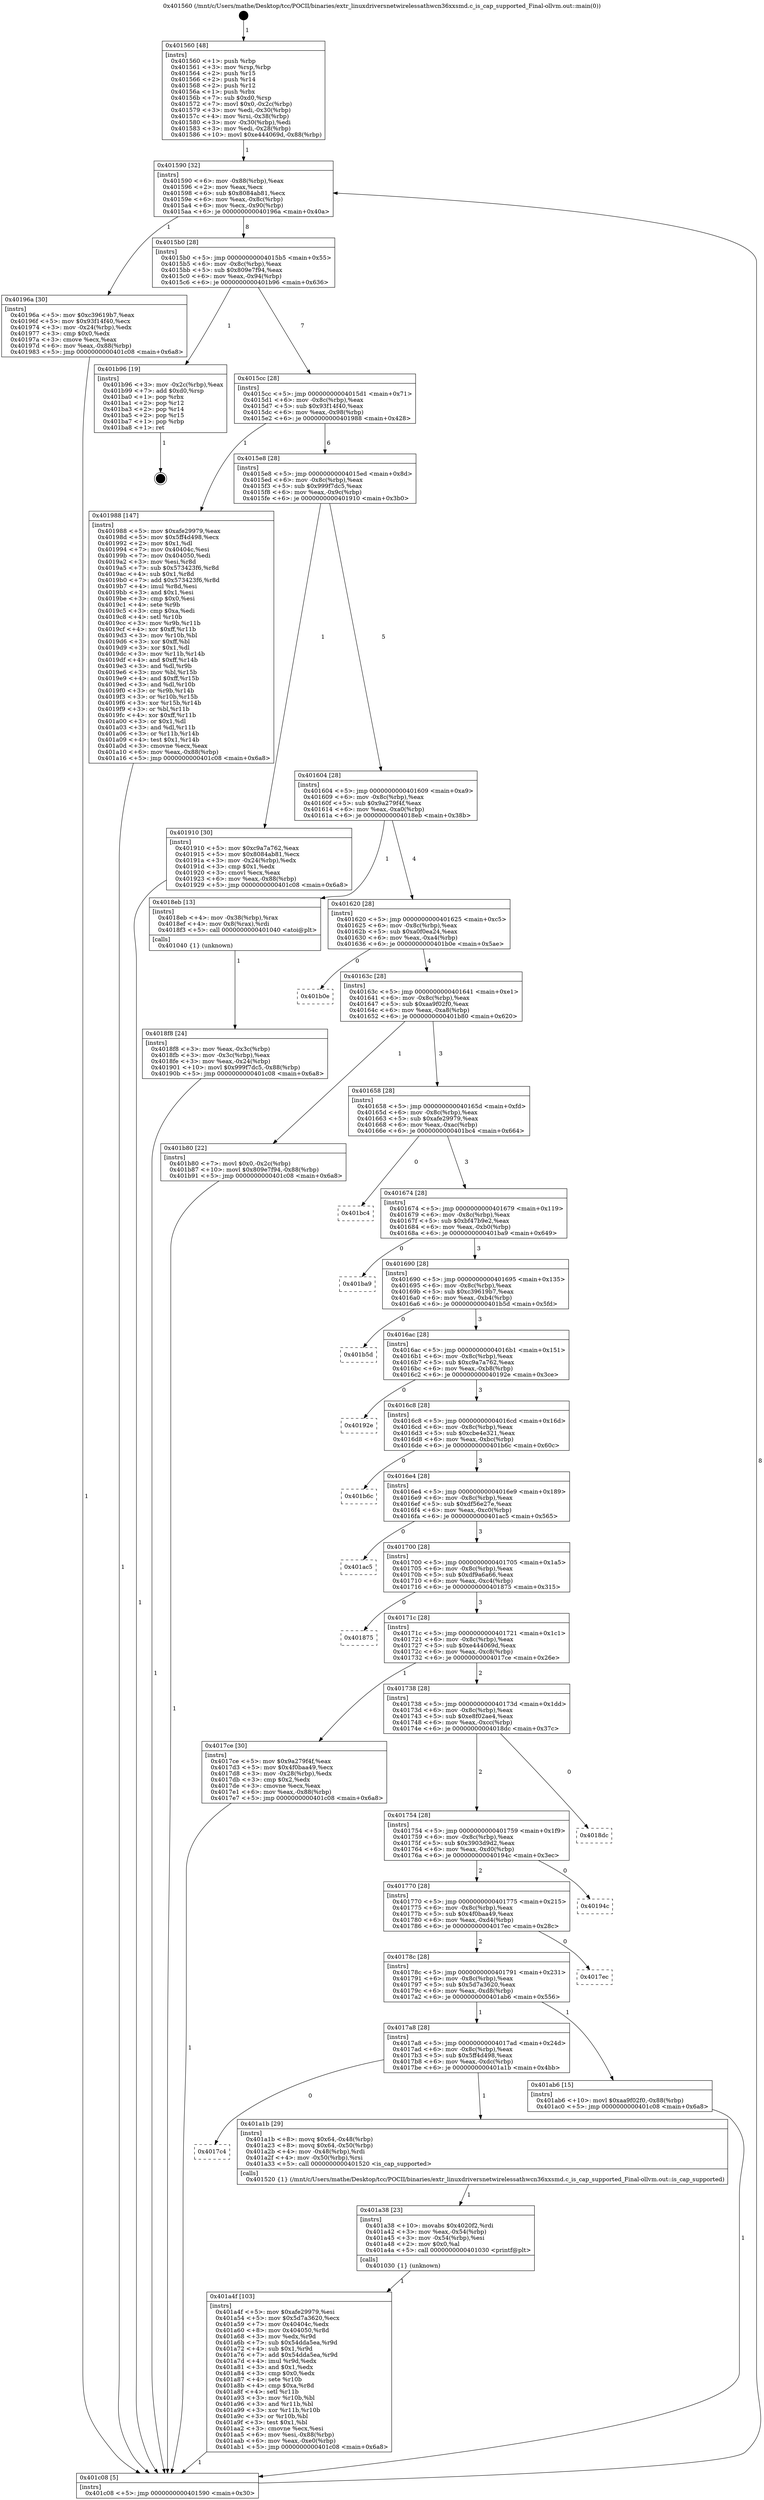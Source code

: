 digraph "0x401560" {
  label = "0x401560 (/mnt/c/Users/mathe/Desktop/tcc/POCII/binaries/extr_linuxdriversnetwirelessathwcn36xxsmd.c_is_cap_supported_Final-ollvm.out::main(0))"
  labelloc = "t"
  node[shape=record]

  Entry [label="",width=0.3,height=0.3,shape=circle,fillcolor=black,style=filled]
  "0x401590" [label="{
     0x401590 [32]\l
     | [instrs]\l
     &nbsp;&nbsp;0x401590 \<+6\>: mov -0x88(%rbp),%eax\l
     &nbsp;&nbsp;0x401596 \<+2\>: mov %eax,%ecx\l
     &nbsp;&nbsp;0x401598 \<+6\>: sub $0x8084ab81,%ecx\l
     &nbsp;&nbsp;0x40159e \<+6\>: mov %eax,-0x8c(%rbp)\l
     &nbsp;&nbsp;0x4015a4 \<+6\>: mov %ecx,-0x90(%rbp)\l
     &nbsp;&nbsp;0x4015aa \<+6\>: je 000000000040196a \<main+0x40a\>\l
  }"]
  "0x40196a" [label="{
     0x40196a [30]\l
     | [instrs]\l
     &nbsp;&nbsp;0x40196a \<+5\>: mov $0xc39619b7,%eax\l
     &nbsp;&nbsp;0x40196f \<+5\>: mov $0x93f14f40,%ecx\l
     &nbsp;&nbsp;0x401974 \<+3\>: mov -0x24(%rbp),%edx\l
     &nbsp;&nbsp;0x401977 \<+3\>: cmp $0x0,%edx\l
     &nbsp;&nbsp;0x40197a \<+3\>: cmove %ecx,%eax\l
     &nbsp;&nbsp;0x40197d \<+6\>: mov %eax,-0x88(%rbp)\l
     &nbsp;&nbsp;0x401983 \<+5\>: jmp 0000000000401c08 \<main+0x6a8\>\l
  }"]
  "0x4015b0" [label="{
     0x4015b0 [28]\l
     | [instrs]\l
     &nbsp;&nbsp;0x4015b0 \<+5\>: jmp 00000000004015b5 \<main+0x55\>\l
     &nbsp;&nbsp;0x4015b5 \<+6\>: mov -0x8c(%rbp),%eax\l
     &nbsp;&nbsp;0x4015bb \<+5\>: sub $0x809e7f94,%eax\l
     &nbsp;&nbsp;0x4015c0 \<+6\>: mov %eax,-0x94(%rbp)\l
     &nbsp;&nbsp;0x4015c6 \<+6\>: je 0000000000401b96 \<main+0x636\>\l
  }"]
  Exit [label="",width=0.3,height=0.3,shape=circle,fillcolor=black,style=filled,peripheries=2]
  "0x401b96" [label="{
     0x401b96 [19]\l
     | [instrs]\l
     &nbsp;&nbsp;0x401b96 \<+3\>: mov -0x2c(%rbp),%eax\l
     &nbsp;&nbsp;0x401b99 \<+7\>: add $0xd0,%rsp\l
     &nbsp;&nbsp;0x401ba0 \<+1\>: pop %rbx\l
     &nbsp;&nbsp;0x401ba1 \<+2\>: pop %r12\l
     &nbsp;&nbsp;0x401ba3 \<+2\>: pop %r14\l
     &nbsp;&nbsp;0x401ba5 \<+2\>: pop %r15\l
     &nbsp;&nbsp;0x401ba7 \<+1\>: pop %rbp\l
     &nbsp;&nbsp;0x401ba8 \<+1\>: ret\l
  }"]
  "0x4015cc" [label="{
     0x4015cc [28]\l
     | [instrs]\l
     &nbsp;&nbsp;0x4015cc \<+5\>: jmp 00000000004015d1 \<main+0x71\>\l
     &nbsp;&nbsp;0x4015d1 \<+6\>: mov -0x8c(%rbp),%eax\l
     &nbsp;&nbsp;0x4015d7 \<+5\>: sub $0x93f14f40,%eax\l
     &nbsp;&nbsp;0x4015dc \<+6\>: mov %eax,-0x98(%rbp)\l
     &nbsp;&nbsp;0x4015e2 \<+6\>: je 0000000000401988 \<main+0x428\>\l
  }"]
  "0x401a4f" [label="{
     0x401a4f [103]\l
     | [instrs]\l
     &nbsp;&nbsp;0x401a4f \<+5\>: mov $0xafe29979,%esi\l
     &nbsp;&nbsp;0x401a54 \<+5\>: mov $0x5d7a3620,%ecx\l
     &nbsp;&nbsp;0x401a59 \<+7\>: mov 0x40404c,%edx\l
     &nbsp;&nbsp;0x401a60 \<+8\>: mov 0x404050,%r8d\l
     &nbsp;&nbsp;0x401a68 \<+3\>: mov %edx,%r9d\l
     &nbsp;&nbsp;0x401a6b \<+7\>: sub $0x54dda5ea,%r9d\l
     &nbsp;&nbsp;0x401a72 \<+4\>: sub $0x1,%r9d\l
     &nbsp;&nbsp;0x401a76 \<+7\>: add $0x54dda5ea,%r9d\l
     &nbsp;&nbsp;0x401a7d \<+4\>: imul %r9d,%edx\l
     &nbsp;&nbsp;0x401a81 \<+3\>: and $0x1,%edx\l
     &nbsp;&nbsp;0x401a84 \<+3\>: cmp $0x0,%edx\l
     &nbsp;&nbsp;0x401a87 \<+4\>: sete %r10b\l
     &nbsp;&nbsp;0x401a8b \<+4\>: cmp $0xa,%r8d\l
     &nbsp;&nbsp;0x401a8f \<+4\>: setl %r11b\l
     &nbsp;&nbsp;0x401a93 \<+3\>: mov %r10b,%bl\l
     &nbsp;&nbsp;0x401a96 \<+3\>: and %r11b,%bl\l
     &nbsp;&nbsp;0x401a99 \<+3\>: xor %r11b,%r10b\l
     &nbsp;&nbsp;0x401a9c \<+3\>: or %r10b,%bl\l
     &nbsp;&nbsp;0x401a9f \<+3\>: test $0x1,%bl\l
     &nbsp;&nbsp;0x401aa2 \<+3\>: cmovne %ecx,%esi\l
     &nbsp;&nbsp;0x401aa5 \<+6\>: mov %esi,-0x88(%rbp)\l
     &nbsp;&nbsp;0x401aab \<+6\>: mov %eax,-0xe0(%rbp)\l
     &nbsp;&nbsp;0x401ab1 \<+5\>: jmp 0000000000401c08 \<main+0x6a8\>\l
  }"]
  "0x401988" [label="{
     0x401988 [147]\l
     | [instrs]\l
     &nbsp;&nbsp;0x401988 \<+5\>: mov $0xafe29979,%eax\l
     &nbsp;&nbsp;0x40198d \<+5\>: mov $0x5ff4d498,%ecx\l
     &nbsp;&nbsp;0x401992 \<+2\>: mov $0x1,%dl\l
     &nbsp;&nbsp;0x401994 \<+7\>: mov 0x40404c,%esi\l
     &nbsp;&nbsp;0x40199b \<+7\>: mov 0x404050,%edi\l
     &nbsp;&nbsp;0x4019a2 \<+3\>: mov %esi,%r8d\l
     &nbsp;&nbsp;0x4019a5 \<+7\>: sub $0x573423f6,%r8d\l
     &nbsp;&nbsp;0x4019ac \<+4\>: sub $0x1,%r8d\l
     &nbsp;&nbsp;0x4019b0 \<+7\>: add $0x573423f6,%r8d\l
     &nbsp;&nbsp;0x4019b7 \<+4\>: imul %r8d,%esi\l
     &nbsp;&nbsp;0x4019bb \<+3\>: and $0x1,%esi\l
     &nbsp;&nbsp;0x4019be \<+3\>: cmp $0x0,%esi\l
     &nbsp;&nbsp;0x4019c1 \<+4\>: sete %r9b\l
     &nbsp;&nbsp;0x4019c5 \<+3\>: cmp $0xa,%edi\l
     &nbsp;&nbsp;0x4019c8 \<+4\>: setl %r10b\l
     &nbsp;&nbsp;0x4019cc \<+3\>: mov %r9b,%r11b\l
     &nbsp;&nbsp;0x4019cf \<+4\>: xor $0xff,%r11b\l
     &nbsp;&nbsp;0x4019d3 \<+3\>: mov %r10b,%bl\l
     &nbsp;&nbsp;0x4019d6 \<+3\>: xor $0xff,%bl\l
     &nbsp;&nbsp;0x4019d9 \<+3\>: xor $0x1,%dl\l
     &nbsp;&nbsp;0x4019dc \<+3\>: mov %r11b,%r14b\l
     &nbsp;&nbsp;0x4019df \<+4\>: and $0xff,%r14b\l
     &nbsp;&nbsp;0x4019e3 \<+3\>: and %dl,%r9b\l
     &nbsp;&nbsp;0x4019e6 \<+3\>: mov %bl,%r15b\l
     &nbsp;&nbsp;0x4019e9 \<+4\>: and $0xff,%r15b\l
     &nbsp;&nbsp;0x4019ed \<+3\>: and %dl,%r10b\l
     &nbsp;&nbsp;0x4019f0 \<+3\>: or %r9b,%r14b\l
     &nbsp;&nbsp;0x4019f3 \<+3\>: or %r10b,%r15b\l
     &nbsp;&nbsp;0x4019f6 \<+3\>: xor %r15b,%r14b\l
     &nbsp;&nbsp;0x4019f9 \<+3\>: or %bl,%r11b\l
     &nbsp;&nbsp;0x4019fc \<+4\>: xor $0xff,%r11b\l
     &nbsp;&nbsp;0x401a00 \<+3\>: or $0x1,%dl\l
     &nbsp;&nbsp;0x401a03 \<+3\>: and %dl,%r11b\l
     &nbsp;&nbsp;0x401a06 \<+3\>: or %r11b,%r14b\l
     &nbsp;&nbsp;0x401a09 \<+4\>: test $0x1,%r14b\l
     &nbsp;&nbsp;0x401a0d \<+3\>: cmovne %ecx,%eax\l
     &nbsp;&nbsp;0x401a10 \<+6\>: mov %eax,-0x88(%rbp)\l
     &nbsp;&nbsp;0x401a16 \<+5\>: jmp 0000000000401c08 \<main+0x6a8\>\l
  }"]
  "0x4015e8" [label="{
     0x4015e8 [28]\l
     | [instrs]\l
     &nbsp;&nbsp;0x4015e8 \<+5\>: jmp 00000000004015ed \<main+0x8d\>\l
     &nbsp;&nbsp;0x4015ed \<+6\>: mov -0x8c(%rbp),%eax\l
     &nbsp;&nbsp;0x4015f3 \<+5\>: sub $0x999f7dc5,%eax\l
     &nbsp;&nbsp;0x4015f8 \<+6\>: mov %eax,-0x9c(%rbp)\l
     &nbsp;&nbsp;0x4015fe \<+6\>: je 0000000000401910 \<main+0x3b0\>\l
  }"]
  "0x401a38" [label="{
     0x401a38 [23]\l
     | [instrs]\l
     &nbsp;&nbsp;0x401a38 \<+10\>: movabs $0x4020f2,%rdi\l
     &nbsp;&nbsp;0x401a42 \<+3\>: mov %eax,-0x54(%rbp)\l
     &nbsp;&nbsp;0x401a45 \<+3\>: mov -0x54(%rbp),%esi\l
     &nbsp;&nbsp;0x401a48 \<+2\>: mov $0x0,%al\l
     &nbsp;&nbsp;0x401a4a \<+5\>: call 0000000000401030 \<printf@plt\>\l
     | [calls]\l
     &nbsp;&nbsp;0x401030 \{1\} (unknown)\l
  }"]
  "0x401910" [label="{
     0x401910 [30]\l
     | [instrs]\l
     &nbsp;&nbsp;0x401910 \<+5\>: mov $0xc9a7a762,%eax\l
     &nbsp;&nbsp;0x401915 \<+5\>: mov $0x8084ab81,%ecx\l
     &nbsp;&nbsp;0x40191a \<+3\>: mov -0x24(%rbp),%edx\l
     &nbsp;&nbsp;0x40191d \<+3\>: cmp $0x1,%edx\l
     &nbsp;&nbsp;0x401920 \<+3\>: cmovl %ecx,%eax\l
     &nbsp;&nbsp;0x401923 \<+6\>: mov %eax,-0x88(%rbp)\l
     &nbsp;&nbsp;0x401929 \<+5\>: jmp 0000000000401c08 \<main+0x6a8\>\l
  }"]
  "0x401604" [label="{
     0x401604 [28]\l
     | [instrs]\l
     &nbsp;&nbsp;0x401604 \<+5\>: jmp 0000000000401609 \<main+0xa9\>\l
     &nbsp;&nbsp;0x401609 \<+6\>: mov -0x8c(%rbp),%eax\l
     &nbsp;&nbsp;0x40160f \<+5\>: sub $0x9a279f4f,%eax\l
     &nbsp;&nbsp;0x401614 \<+6\>: mov %eax,-0xa0(%rbp)\l
     &nbsp;&nbsp;0x40161a \<+6\>: je 00000000004018eb \<main+0x38b\>\l
  }"]
  "0x4017c4" [label="{
     0x4017c4\l
  }", style=dashed]
  "0x4018eb" [label="{
     0x4018eb [13]\l
     | [instrs]\l
     &nbsp;&nbsp;0x4018eb \<+4\>: mov -0x38(%rbp),%rax\l
     &nbsp;&nbsp;0x4018ef \<+4\>: mov 0x8(%rax),%rdi\l
     &nbsp;&nbsp;0x4018f3 \<+5\>: call 0000000000401040 \<atoi@plt\>\l
     | [calls]\l
     &nbsp;&nbsp;0x401040 \{1\} (unknown)\l
  }"]
  "0x401620" [label="{
     0x401620 [28]\l
     | [instrs]\l
     &nbsp;&nbsp;0x401620 \<+5\>: jmp 0000000000401625 \<main+0xc5\>\l
     &nbsp;&nbsp;0x401625 \<+6\>: mov -0x8c(%rbp),%eax\l
     &nbsp;&nbsp;0x40162b \<+5\>: sub $0xa0f0ea24,%eax\l
     &nbsp;&nbsp;0x401630 \<+6\>: mov %eax,-0xa4(%rbp)\l
     &nbsp;&nbsp;0x401636 \<+6\>: je 0000000000401b0e \<main+0x5ae\>\l
  }"]
  "0x401a1b" [label="{
     0x401a1b [29]\l
     | [instrs]\l
     &nbsp;&nbsp;0x401a1b \<+8\>: movq $0x64,-0x48(%rbp)\l
     &nbsp;&nbsp;0x401a23 \<+8\>: movq $0x64,-0x50(%rbp)\l
     &nbsp;&nbsp;0x401a2b \<+4\>: mov -0x48(%rbp),%rdi\l
     &nbsp;&nbsp;0x401a2f \<+4\>: mov -0x50(%rbp),%rsi\l
     &nbsp;&nbsp;0x401a33 \<+5\>: call 0000000000401520 \<is_cap_supported\>\l
     | [calls]\l
     &nbsp;&nbsp;0x401520 \{1\} (/mnt/c/Users/mathe/Desktop/tcc/POCII/binaries/extr_linuxdriversnetwirelessathwcn36xxsmd.c_is_cap_supported_Final-ollvm.out::is_cap_supported)\l
  }"]
  "0x401b0e" [label="{
     0x401b0e\l
  }", style=dashed]
  "0x40163c" [label="{
     0x40163c [28]\l
     | [instrs]\l
     &nbsp;&nbsp;0x40163c \<+5\>: jmp 0000000000401641 \<main+0xe1\>\l
     &nbsp;&nbsp;0x401641 \<+6\>: mov -0x8c(%rbp),%eax\l
     &nbsp;&nbsp;0x401647 \<+5\>: sub $0xaa9f02f0,%eax\l
     &nbsp;&nbsp;0x40164c \<+6\>: mov %eax,-0xa8(%rbp)\l
     &nbsp;&nbsp;0x401652 \<+6\>: je 0000000000401b80 \<main+0x620\>\l
  }"]
  "0x4017a8" [label="{
     0x4017a8 [28]\l
     | [instrs]\l
     &nbsp;&nbsp;0x4017a8 \<+5\>: jmp 00000000004017ad \<main+0x24d\>\l
     &nbsp;&nbsp;0x4017ad \<+6\>: mov -0x8c(%rbp),%eax\l
     &nbsp;&nbsp;0x4017b3 \<+5\>: sub $0x5ff4d498,%eax\l
     &nbsp;&nbsp;0x4017b8 \<+6\>: mov %eax,-0xdc(%rbp)\l
     &nbsp;&nbsp;0x4017be \<+6\>: je 0000000000401a1b \<main+0x4bb\>\l
  }"]
  "0x401b80" [label="{
     0x401b80 [22]\l
     | [instrs]\l
     &nbsp;&nbsp;0x401b80 \<+7\>: movl $0x0,-0x2c(%rbp)\l
     &nbsp;&nbsp;0x401b87 \<+10\>: movl $0x809e7f94,-0x88(%rbp)\l
     &nbsp;&nbsp;0x401b91 \<+5\>: jmp 0000000000401c08 \<main+0x6a8\>\l
  }"]
  "0x401658" [label="{
     0x401658 [28]\l
     | [instrs]\l
     &nbsp;&nbsp;0x401658 \<+5\>: jmp 000000000040165d \<main+0xfd\>\l
     &nbsp;&nbsp;0x40165d \<+6\>: mov -0x8c(%rbp),%eax\l
     &nbsp;&nbsp;0x401663 \<+5\>: sub $0xafe29979,%eax\l
     &nbsp;&nbsp;0x401668 \<+6\>: mov %eax,-0xac(%rbp)\l
     &nbsp;&nbsp;0x40166e \<+6\>: je 0000000000401bc4 \<main+0x664\>\l
  }"]
  "0x401ab6" [label="{
     0x401ab6 [15]\l
     | [instrs]\l
     &nbsp;&nbsp;0x401ab6 \<+10\>: movl $0xaa9f02f0,-0x88(%rbp)\l
     &nbsp;&nbsp;0x401ac0 \<+5\>: jmp 0000000000401c08 \<main+0x6a8\>\l
  }"]
  "0x401bc4" [label="{
     0x401bc4\l
  }", style=dashed]
  "0x401674" [label="{
     0x401674 [28]\l
     | [instrs]\l
     &nbsp;&nbsp;0x401674 \<+5\>: jmp 0000000000401679 \<main+0x119\>\l
     &nbsp;&nbsp;0x401679 \<+6\>: mov -0x8c(%rbp),%eax\l
     &nbsp;&nbsp;0x40167f \<+5\>: sub $0xbf47b9e2,%eax\l
     &nbsp;&nbsp;0x401684 \<+6\>: mov %eax,-0xb0(%rbp)\l
     &nbsp;&nbsp;0x40168a \<+6\>: je 0000000000401ba9 \<main+0x649\>\l
  }"]
  "0x40178c" [label="{
     0x40178c [28]\l
     | [instrs]\l
     &nbsp;&nbsp;0x40178c \<+5\>: jmp 0000000000401791 \<main+0x231\>\l
     &nbsp;&nbsp;0x401791 \<+6\>: mov -0x8c(%rbp),%eax\l
     &nbsp;&nbsp;0x401797 \<+5\>: sub $0x5d7a3620,%eax\l
     &nbsp;&nbsp;0x40179c \<+6\>: mov %eax,-0xd8(%rbp)\l
     &nbsp;&nbsp;0x4017a2 \<+6\>: je 0000000000401ab6 \<main+0x556\>\l
  }"]
  "0x401ba9" [label="{
     0x401ba9\l
  }", style=dashed]
  "0x401690" [label="{
     0x401690 [28]\l
     | [instrs]\l
     &nbsp;&nbsp;0x401690 \<+5\>: jmp 0000000000401695 \<main+0x135\>\l
     &nbsp;&nbsp;0x401695 \<+6\>: mov -0x8c(%rbp),%eax\l
     &nbsp;&nbsp;0x40169b \<+5\>: sub $0xc39619b7,%eax\l
     &nbsp;&nbsp;0x4016a0 \<+6\>: mov %eax,-0xb4(%rbp)\l
     &nbsp;&nbsp;0x4016a6 \<+6\>: je 0000000000401b5d \<main+0x5fd\>\l
  }"]
  "0x4017ec" [label="{
     0x4017ec\l
  }", style=dashed]
  "0x401b5d" [label="{
     0x401b5d\l
  }", style=dashed]
  "0x4016ac" [label="{
     0x4016ac [28]\l
     | [instrs]\l
     &nbsp;&nbsp;0x4016ac \<+5\>: jmp 00000000004016b1 \<main+0x151\>\l
     &nbsp;&nbsp;0x4016b1 \<+6\>: mov -0x8c(%rbp),%eax\l
     &nbsp;&nbsp;0x4016b7 \<+5\>: sub $0xc9a7a762,%eax\l
     &nbsp;&nbsp;0x4016bc \<+6\>: mov %eax,-0xb8(%rbp)\l
     &nbsp;&nbsp;0x4016c2 \<+6\>: je 000000000040192e \<main+0x3ce\>\l
  }"]
  "0x401770" [label="{
     0x401770 [28]\l
     | [instrs]\l
     &nbsp;&nbsp;0x401770 \<+5\>: jmp 0000000000401775 \<main+0x215\>\l
     &nbsp;&nbsp;0x401775 \<+6\>: mov -0x8c(%rbp),%eax\l
     &nbsp;&nbsp;0x40177b \<+5\>: sub $0x4f0baa49,%eax\l
     &nbsp;&nbsp;0x401780 \<+6\>: mov %eax,-0xd4(%rbp)\l
     &nbsp;&nbsp;0x401786 \<+6\>: je 00000000004017ec \<main+0x28c\>\l
  }"]
  "0x40192e" [label="{
     0x40192e\l
  }", style=dashed]
  "0x4016c8" [label="{
     0x4016c8 [28]\l
     | [instrs]\l
     &nbsp;&nbsp;0x4016c8 \<+5\>: jmp 00000000004016cd \<main+0x16d\>\l
     &nbsp;&nbsp;0x4016cd \<+6\>: mov -0x8c(%rbp),%eax\l
     &nbsp;&nbsp;0x4016d3 \<+5\>: sub $0xcbe4e321,%eax\l
     &nbsp;&nbsp;0x4016d8 \<+6\>: mov %eax,-0xbc(%rbp)\l
     &nbsp;&nbsp;0x4016de \<+6\>: je 0000000000401b6c \<main+0x60c\>\l
  }"]
  "0x40194c" [label="{
     0x40194c\l
  }", style=dashed]
  "0x401b6c" [label="{
     0x401b6c\l
  }", style=dashed]
  "0x4016e4" [label="{
     0x4016e4 [28]\l
     | [instrs]\l
     &nbsp;&nbsp;0x4016e4 \<+5\>: jmp 00000000004016e9 \<main+0x189\>\l
     &nbsp;&nbsp;0x4016e9 \<+6\>: mov -0x8c(%rbp),%eax\l
     &nbsp;&nbsp;0x4016ef \<+5\>: sub $0xdf56e27e,%eax\l
     &nbsp;&nbsp;0x4016f4 \<+6\>: mov %eax,-0xc0(%rbp)\l
     &nbsp;&nbsp;0x4016fa \<+6\>: je 0000000000401ac5 \<main+0x565\>\l
  }"]
  "0x401754" [label="{
     0x401754 [28]\l
     | [instrs]\l
     &nbsp;&nbsp;0x401754 \<+5\>: jmp 0000000000401759 \<main+0x1f9\>\l
     &nbsp;&nbsp;0x401759 \<+6\>: mov -0x8c(%rbp),%eax\l
     &nbsp;&nbsp;0x40175f \<+5\>: sub $0x3903d9d2,%eax\l
     &nbsp;&nbsp;0x401764 \<+6\>: mov %eax,-0xd0(%rbp)\l
     &nbsp;&nbsp;0x40176a \<+6\>: je 000000000040194c \<main+0x3ec\>\l
  }"]
  "0x401ac5" [label="{
     0x401ac5\l
  }", style=dashed]
  "0x401700" [label="{
     0x401700 [28]\l
     | [instrs]\l
     &nbsp;&nbsp;0x401700 \<+5\>: jmp 0000000000401705 \<main+0x1a5\>\l
     &nbsp;&nbsp;0x401705 \<+6\>: mov -0x8c(%rbp),%eax\l
     &nbsp;&nbsp;0x40170b \<+5\>: sub $0xdf9a6a66,%eax\l
     &nbsp;&nbsp;0x401710 \<+6\>: mov %eax,-0xc4(%rbp)\l
     &nbsp;&nbsp;0x401716 \<+6\>: je 0000000000401875 \<main+0x315\>\l
  }"]
  "0x4018dc" [label="{
     0x4018dc\l
  }", style=dashed]
  "0x401875" [label="{
     0x401875\l
  }", style=dashed]
  "0x40171c" [label="{
     0x40171c [28]\l
     | [instrs]\l
     &nbsp;&nbsp;0x40171c \<+5\>: jmp 0000000000401721 \<main+0x1c1\>\l
     &nbsp;&nbsp;0x401721 \<+6\>: mov -0x8c(%rbp),%eax\l
     &nbsp;&nbsp;0x401727 \<+5\>: sub $0xe444069d,%eax\l
     &nbsp;&nbsp;0x40172c \<+6\>: mov %eax,-0xc8(%rbp)\l
     &nbsp;&nbsp;0x401732 \<+6\>: je 00000000004017ce \<main+0x26e\>\l
  }"]
  "0x4018f8" [label="{
     0x4018f8 [24]\l
     | [instrs]\l
     &nbsp;&nbsp;0x4018f8 \<+3\>: mov %eax,-0x3c(%rbp)\l
     &nbsp;&nbsp;0x4018fb \<+3\>: mov -0x3c(%rbp),%eax\l
     &nbsp;&nbsp;0x4018fe \<+3\>: mov %eax,-0x24(%rbp)\l
     &nbsp;&nbsp;0x401901 \<+10\>: movl $0x999f7dc5,-0x88(%rbp)\l
     &nbsp;&nbsp;0x40190b \<+5\>: jmp 0000000000401c08 \<main+0x6a8\>\l
  }"]
  "0x4017ce" [label="{
     0x4017ce [30]\l
     | [instrs]\l
     &nbsp;&nbsp;0x4017ce \<+5\>: mov $0x9a279f4f,%eax\l
     &nbsp;&nbsp;0x4017d3 \<+5\>: mov $0x4f0baa49,%ecx\l
     &nbsp;&nbsp;0x4017d8 \<+3\>: mov -0x28(%rbp),%edx\l
     &nbsp;&nbsp;0x4017db \<+3\>: cmp $0x2,%edx\l
     &nbsp;&nbsp;0x4017de \<+3\>: cmovne %ecx,%eax\l
     &nbsp;&nbsp;0x4017e1 \<+6\>: mov %eax,-0x88(%rbp)\l
     &nbsp;&nbsp;0x4017e7 \<+5\>: jmp 0000000000401c08 \<main+0x6a8\>\l
  }"]
  "0x401738" [label="{
     0x401738 [28]\l
     | [instrs]\l
     &nbsp;&nbsp;0x401738 \<+5\>: jmp 000000000040173d \<main+0x1dd\>\l
     &nbsp;&nbsp;0x40173d \<+6\>: mov -0x8c(%rbp),%eax\l
     &nbsp;&nbsp;0x401743 \<+5\>: sub $0xe8f02ae4,%eax\l
     &nbsp;&nbsp;0x401748 \<+6\>: mov %eax,-0xcc(%rbp)\l
     &nbsp;&nbsp;0x40174e \<+6\>: je 00000000004018dc \<main+0x37c\>\l
  }"]
  "0x401c08" [label="{
     0x401c08 [5]\l
     | [instrs]\l
     &nbsp;&nbsp;0x401c08 \<+5\>: jmp 0000000000401590 \<main+0x30\>\l
  }"]
  "0x401560" [label="{
     0x401560 [48]\l
     | [instrs]\l
     &nbsp;&nbsp;0x401560 \<+1\>: push %rbp\l
     &nbsp;&nbsp;0x401561 \<+3\>: mov %rsp,%rbp\l
     &nbsp;&nbsp;0x401564 \<+2\>: push %r15\l
     &nbsp;&nbsp;0x401566 \<+2\>: push %r14\l
     &nbsp;&nbsp;0x401568 \<+2\>: push %r12\l
     &nbsp;&nbsp;0x40156a \<+1\>: push %rbx\l
     &nbsp;&nbsp;0x40156b \<+7\>: sub $0xd0,%rsp\l
     &nbsp;&nbsp;0x401572 \<+7\>: movl $0x0,-0x2c(%rbp)\l
     &nbsp;&nbsp;0x401579 \<+3\>: mov %edi,-0x30(%rbp)\l
     &nbsp;&nbsp;0x40157c \<+4\>: mov %rsi,-0x38(%rbp)\l
     &nbsp;&nbsp;0x401580 \<+3\>: mov -0x30(%rbp),%edi\l
     &nbsp;&nbsp;0x401583 \<+3\>: mov %edi,-0x28(%rbp)\l
     &nbsp;&nbsp;0x401586 \<+10\>: movl $0xe444069d,-0x88(%rbp)\l
  }"]
  Entry -> "0x401560" [label=" 1"]
  "0x401590" -> "0x40196a" [label=" 1"]
  "0x401590" -> "0x4015b0" [label=" 8"]
  "0x401b96" -> Exit [label=" 1"]
  "0x4015b0" -> "0x401b96" [label=" 1"]
  "0x4015b0" -> "0x4015cc" [label=" 7"]
  "0x401b80" -> "0x401c08" [label=" 1"]
  "0x4015cc" -> "0x401988" [label=" 1"]
  "0x4015cc" -> "0x4015e8" [label=" 6"]
  "0x401ab6" -> "0x401c08" [label=" 1"]
  "0x4015e8" -> "0x401910" [label=" 1"]
  "0x4015e8" -> "0x401604" [label=" 5"]
  "0x401a4f" -> "0x401c08" [label=" 1"]
  "0x401604" -> "0x4018eb" [label=" 1"]
  "0x401604" -> "0x401620" [label=" 4"]
  "0x401a38" -> "0x401a4f" [label=" 1"]
  "0x401620" -> "0x401b0e" [label=" 0"]
  "0x401620" -> "0x40163c" [label=" 4"]
  "0x401a1b" -> "0x401a38" [label=" 1"]
  "0x40163c" -> "0x401b80" [label=" 1"]
  "0x40163c" -> "0x401658" [label=" 3"]
  "0x4017a8" -> "0x401a1b" [label=" 1"]
  "0x401658" -> "0x401bc4" [label=" 0"]
  "0x401658" -> "0x401674" [label=" 3"]
  "0x4017a8" -> "0x4017c4" [label=" 0"]
  "0x401674" -> "0x401ba9" [label=" 0"]
  "0x401674" -> "0x401690" [label=" 3"]
  "0x40178c" -> "0x401ab6" [label=" 1"]
  "0x401690" -> "0x401b5d" [label=" 0"]
  "0x401690" -> "0x4016ac" [label=" 3"]
  "0x40178c" -> "0x4017a8" [label=" 1"]
  "0x4016ac" -> "0x40192e" [label=" 0"]
  "0x4016ac" -> "0x4016c8" [label=" 3"]
  "0x401770" -> "0x4017ec" [label=" 0"]
  "0x4016c8" -> "0x401b6c" [label=" 0"]
  "0x4016c8" -> "0x4016e4" [label=" 3"]
  "0x401770" -> "0x40178c" [label=" 2"]
  "0x4016e4" -> "0x401ac5" [label=" 0"]
  "0x4016e4" -> "0x401700" [label=" 3"]
  "0x401754" -> "0x40194c" [label=" 0"]
  "0x401700" -> "0x401875" [label=" 0"]
  "0x401700" -> "0x40171c" [label=" 3"]
  "0x401754" -> "0x401770" [label=" 2"]
  "0x40171c" -> "0x4017ce" [label=" 1"]
  "0x40171c" -> "0x401738" [label=" 2"]
  "0x4017ce" -> "0x401c08" [label=" 1"]
  "0x401560" -> "0x401590" [label=" 1"]
  "0x401c08" -> "0x401590" [label=" 8"]
  "0x4018eb" -> "0x4018f8" [label=" 1"]
  "0x4018f8" -> "0x401c08" [label=" 1"]
  "0x401910" -> "0x401c08" [label=" 1"]
  "0x40196a" -> "0x401c08" [label=" 1"]
  "0x401988" -> "0x401c08" [label=" 1"]
  "0x401738" -> "0x401754" [label=" 2"]
  "0x401738" -> "0x4018dc" [label=" 0"]
}
